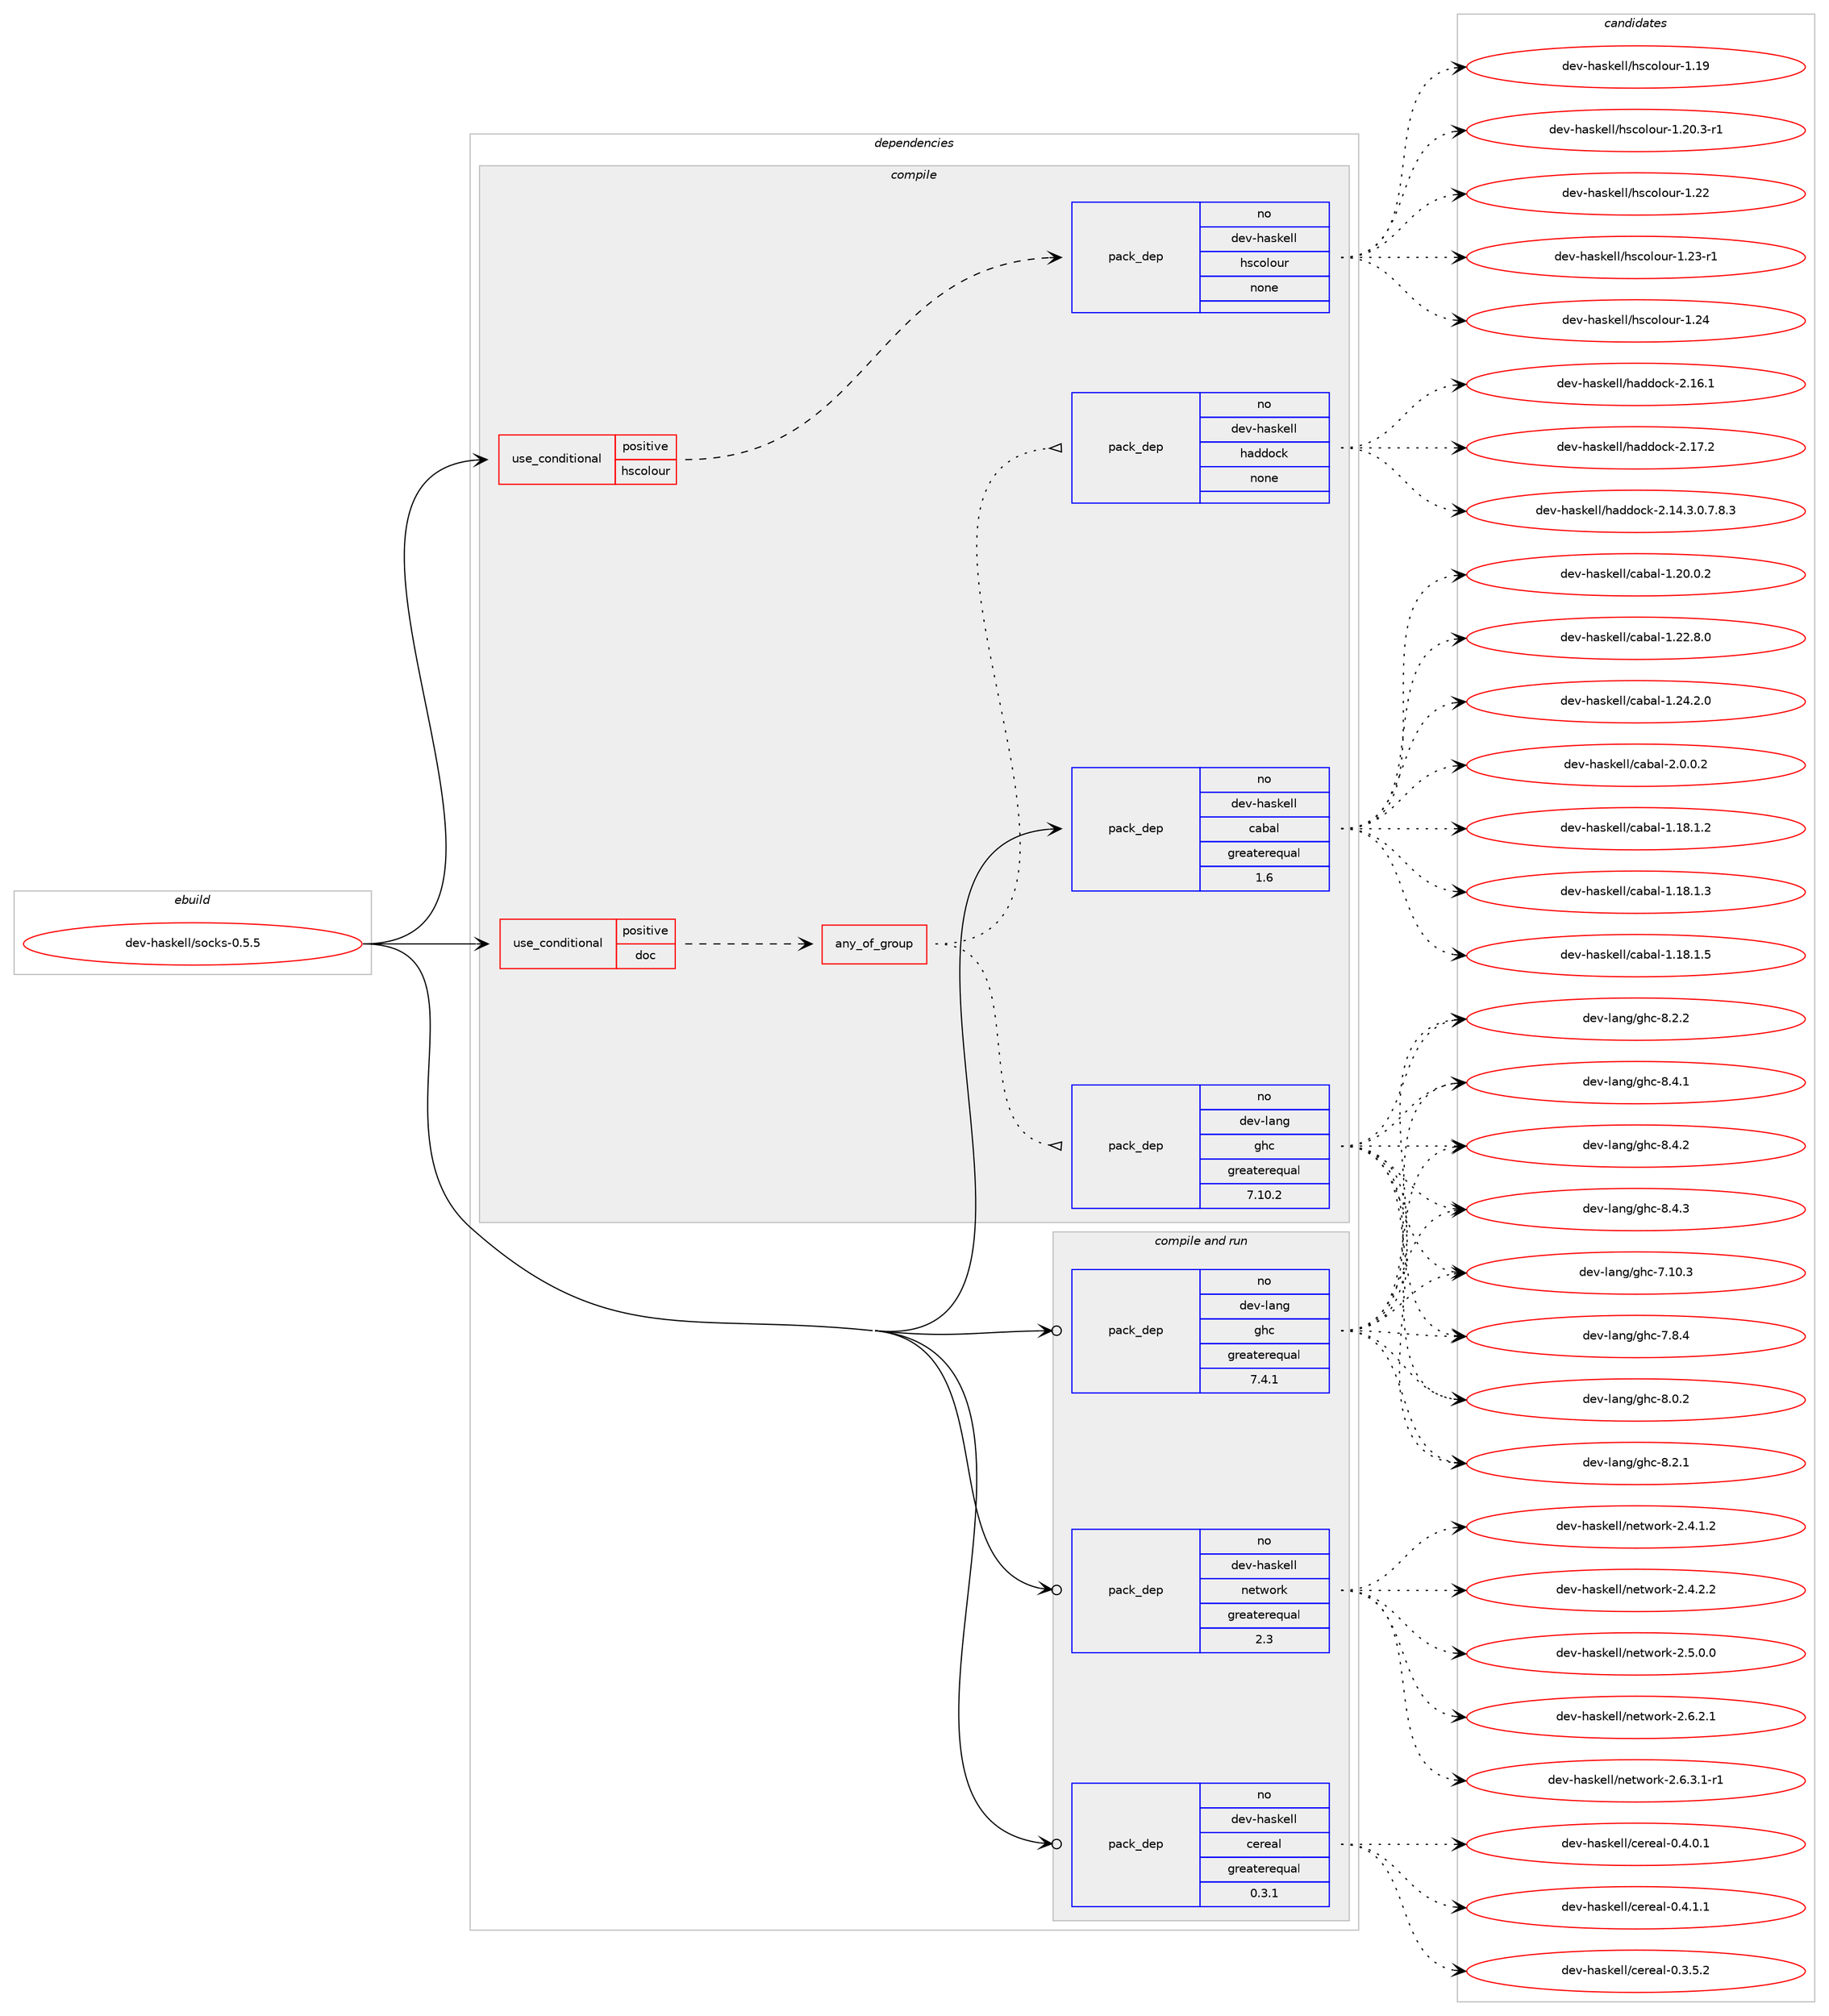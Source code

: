 digraph prolog {

# *************
# Graph options
# *************

newrank=true;
concentrate=true;
compound=true;
graph [rankdir=LR,fontname=Helvetica,fontsize=10,ranksep=1.5];#, ranksep=2.5, nodesep=0.2];
edge  [arrowhead=vee];
node  [fontname=Helvetica,fontsize=10];

# **********
# The ebuild
# **********

subgraph cluster_leftcol {
color=gray;
rank=same;
label=<<i>ebuild</i>>;
id [label="dev-haskell/socks-0.5.5", color=red, width=4, href="../dev-haskell/socks-0.5.5.svg"];
}

# ****************
# The dependencies
# ****************

subgraph cluster_midcol {
color=gray;
label=<<i>dependencies</i>>;
subgraph cluster_compile {
fillcolor="#eeeeee";
style=filled;
label=<<i>compile</i>>;
subgraph cond361457 {
dependency1344128 [label=<<TABLE BORDER="0" CELLBORDER="1" CELLSPACING="0" CELLPADDING="4"><TR><TD ROWSPAN="3" CELLPADDING="10">use_conditional</TD></TR><TR><TD>positive</TD></TR><TR><TD>doc</TD></TR></TABLE>>, shape=none, color=red];
subgraph any21542 {
dependency1344129 [label=<<TABLE BORDER="0" CELLBORDER="1" CELLSPACING="0" CELLPADDING="4"><TR><TD CELLPADDING="10">any_of_group</TD></TR></TABLE>>, shape=none, color=red];subgraph pack960577 {
dependency1344130 [label=<<TABLE BORDER="0" CELLBORDER="1" CELLSPACING="0" CELLPADDING="4" WIDTH="220"><TR><TD ROWSPAN="6" CELLPADDING="30">pack_dep</TD></TR><TR><TD WIDTH="110">no</TD></TR><TR><TD>dev-haskell</TD></TR><TR><TD>haddock</TD></TR><TR><TD>none</TD></TR><TR><TD></TD></TR></TABLE>>, shape=none, color=blue];
}
dependency1344129:e -> dependency1344130:w [weight=20,style="dotted",arrowhead="oinv"];
subgraph pack960578 {
dependency1344131 [label=<<TABLE BORDER="0" CELLBORDER="1" CELLSPACING="0" CELLPADDING="4" WIDTH="220"><TR><TD ROWSPAN="6" CELLPADDING="30">pack_dep</TD></TR><TR><TD WIDTH="110">no</TD></TR><TR><TD>dev-lang</TD></TR><TR><TD>ghc</TD></TR><TR><TD>greaterequal</TD></TR><TR><TD>7.10.2</TD></TR></TABLE>>, shape=none, color=blue];
}
dependency1344129:e -> dependency1344131:w [weight=20,style="dotted",arrowhead="oinv"];
}
dependency1344128:e -> dependency1344129:w [weight=20,style="dashed",arrowhead="vee"];
}
id:e -> dependency1344128:w [weight=20,style="solid",arrowhead="vee"];
subgraph cond361458 {
dependency1344132 [label=<<TABLE BORDER="0" CELLBORDER="1" CELLSPACING="0" CELLPADDING="4"><TR><TD ROWSPAN="3" CELLPADDING="10">use_conditional</TD></TR><TR><TD>positive</TD></TR><TR><TD>hscolour</TD></TR></TABLE>>, shape=none, color=red];
subgraph pack960579 {
dependency1344133 [label=<<TABLE BORDER="0" CELLBORDER="1" CELLSPACING="0" CELLPADDING="4" WIDTH="220"><TR><TD ROWSPAN="6" CELLPADDING="30">pack_dep</TD></TR><TR><TD WIDTH="110">no</TD></TR><TR><TD>dev-haskell</TD></TR><TR><TD>hscolour</TD></TR><TR><TD>none</TD></TR><TR><TD></TD></TR></TABLE>>, shape=none, color=blue];
}
dependency1344132:e -> dependency1344133:w [weight=20,style="dashed",arrowhead="vee"];
}
id:e -> dependency1344132:w [weight=20,style="solid",arrowhead="vee"];
subgraph pack960580 {
dependency1344134 [label=<<TABLE BORDER="0" CELLBORDER="1" CELLSPACING="0" CELLPADDING="4" WIDTH="220"><TR><TD ROWSPAN="6" CELLPADDING="30">pack_dep</TD></TR><TR><TD WIDTH="110">no</TD></TR><TR><TD>dev-haskell</TD></TR><TR><TD>cabal</TD></TR><TR><TD>greaterequal</TD></TR><TR><TD>1.6</TD></TR></TABLE>>, shape=none, color=blue];
}
id:e -> dependency1344134:w [weight=20,style="solid",arrowhead="vee"];
}
subgraph cluster_compileandrun {
fillcolor="#eeeeee";
style=filled;
label=<<i>compile and run</i>>;
subgraph pack960581 {
dependency1344135 [label=<<TABLE BORDER="0" CELLBORDER="1" CELLSPACING="0" CELLPADDING="4" WIDTH="220"><TR><TD ROWSPAN="6" CELLPADDING="30">pack_dep</TD></TR><TR><TD WIDTH="110">no</TD></TR><TR><TD>dev-haskell</TD></TR><TR><TD>cereal</TD></TR><TR><TD>greaterequal</TD></TR><TR><TD>0.3.1</TD></TR></TABLE>>, shape=none, color=blue];
}
id:e -> dependency1344135:w [weight=20,style="solid",arrowhead="odotvee"];
subgraph pack960582 {
dependency1344136 [label=<<TABLE BORDER="0" CELLBORDER="1" CELLSPACING="0" CELLPADDING="4" WIDTH="220"><TR><TD ROWSPAN="6" CELLPADDING="30">pack_dep</TD></TR><TR><TD WIDTH="110">no</TD></TR><TR><TD>dev-haskell</TD></TR><TR><TD>network</TD></TR><TR><TD>greaterequal</TD></TR><TR><TD>2.3</TD></TR></TABLE>>, shape=none, color=blue];
}
id:e -> dependency1344136:w [weight=20,style="solid",arrowhead="odotvee"];
subgraph pack960583 {
dependency1344137 [label=<<TABLE BORDER="0" CELLBORDER="1" CELLSPACING="0" CELLPADDING="4" WIDTH="220"><TR><TD ROWSPAN="6" CELLPADDING="30">pack_dep</TD></TR><TR><TD WIDTH="110">no</TD></TR><TR><TD>dev-lang</TD></TR><TR><TD>ghc</TD></TR><TR><TD>greaterequal</TD></TR><TR><TD>7.4.1</TD></TR></TABLE>>, shape=none, color=blue];
}
id:e -> dependency1344137:w [weight=20,style="solid",arrowhead="odotvee"];
}
subgraph cluster_run {
fillcolor="#eeeeee";
style=filled;
label=<<i>run</i>>;
}
}

# **************
# The candidates
# **************

subgraph cluster_choices {
rank=same;
color=gray;
label=<<i>candidates</i>>;

subgraph choice960577 {
color=black;
nodesep=1;
choice1001011184510497115107101108108471049710010011199107455046495246514648465546564651 [label="dev-haskell/haddock-2.14.3.0.7.8.3", color=red, width=4,href="../dev-haskell/haddock-2.14.3.0.7.8.3.svg"];
choice100101118451049711510710110810847104971001001119910745504649544649 [label="dev-haskell/haddock-2.16.1", color=red, width=4,href="../dev-haskell/haddock-2.16.1.svg"];
choice100101118451049711510710110810847104971001001119910745504649554650 [label="dev-haskell/haddock-2.17.2", color=red, width=4,href="../dev-haskell/haddock-2.17.2.svg"];
dependency1344130:e -> choice1001011184510497115107101108108471049710010011199107455046495246514648465546564651:w [style=dotted,weight="100"];
dependency1344130:e -> choice100101118451049711510710110810847104971001001119910745504649544649:w [style=dotted,weight="100"];
dependency1344130:e -> choice100101118451049711510710110810847104971001001119910745504649554650:w [style=dotted,weight="100"];
}
subgraph choice960578 {
color=black;
nodesep=1;
choice1001011184510897110103471031049945554649484651 [label="dev-lang/ghc-7.10.3", color=red, width=4,href="../dev-lang/ghc-7.10.3.svg"];
choice10010111845108971101034710310499455546564652 [label="dev-lang/ghc-7.8.4", color=red, width=4,href="../dev-lang/ghc-7.8.4.svg"];
choice10010111845108971101034710310499455646484650 [label="dev-lang/ghc-8.0.2", color=red, width=4,href="../dev-lang/ghc-8.0.2.svg"];
choice10010111845108971101034710310499455646504649 [label="dev-lang/ghc-8.2.1", color=red, width=4,href="../dev-lang/ghc-8.2.1.svg"];
choice10010111845108971101034710310499455646504650 [label="dev-lang/ghc-8.2.2", color=red, width=4,href="../dev-lang/ghc-8.2.2.svg"];
choice10010111845108971101034710310499455646524649 [label="dev-lang/ghc-8.4.1", color=red, width=4,href="../dev-lang/ghc-8.4.1.svg"];
choice10010111845108971101034710310499455646524650 [label="dev-lang/ghc-8.4.2", color=red, width=4,href="../dev-lang/ghc-8.4.2.svg"];
choice10010111845108971101034710310499455646524651 [label="dev-lang/ghc-8.4.3", color=red, width=4,href="../dev-lang/ghc-8.4.3.svg"];
dependency1344131:e -> choice1001011184510897110103471031049945554649484651:w [style=dotted,weight="100"];
dependency1344131:e -> choice10010111845108971101034710310499455546564652:w [style=dotted,weight="100"];
dependency1344131:e -> choice10010111845108971101034710310499455646484650:w [style=dotted,weight="100"];
dependency1344131:e -> choice10010111845108971101034710310499455646504649:w [style=dotted,weight="100"];
dependency1344131:e -> choice10010111845108971101034710310499455646504650:w [style=dotted,weight="100"];
dependency1344131:e -> choice10010111845108971101034710310499455646524649:w [style=dotted,weight="100"];
dependency1344131:e -> choice10010111845108971101034710310499455646524650:w [style=dotted,weight="100"];
dependency1344131:e -> choice10010111845108971101034710310499455646524651:w [style=dotted,weight="100"];
}
subgraph choice960579 {
color=black;
nodesep=1;
choice100101118451049711510710110810847104115991111081111171144549464957 [label="dev-haskell/hscolour-1.19", color=red, width=4,href="../dev-haskell/hscolour-1.19.svg"];
choice10010111845104971151071011081084710411599111108111117114454946504846514511449 [label="dev-haskell/hscolour-1.20.3-r1", color=red, width=4,href="../dev-haskell/hscolour-1.20.3-r1.svg"];
choice100101118451049711510710110810847104115991111081111171144549465050 [label="dev-haskell/hscolour-1.22", color=red, width=4,href="../dev-haskell/hscolour-1.22.svg"];
choice1001011184510497115107101108108471041159911110811111711445494650514511449 [label="dev-haskell/hscolour-1.23-r1", color=red, width=4,href="../dev-haskell/hscolour-1.23-r1.svg"];
choice100101118451049711510710110810847104115991111081111171144549465052 [label="dev-haskell/hscolour-1.24", color=red, width=4,href="../dev-haskell/hscolour-1.24.svg"];
dependency1344133:e -> choice100101118451049711510710110810847104115991111081111171144549464957:w [style=dotted,weight="100"];
dependency1344133:e -> choice10010111845104971151071011081084710411599111108111117114454946504846514511449:w [style=dotted,weight="100"];
dependency1344133:e -> choice100101118451049711510710110810847104115991111081111171144549465050:w [style=dotted,weight="100"];
dependency1344133:e -> choice1001011184510497115107101108108471041159911110811111711445494650514511449:w [style=dotted,weight="100"];
dependency1344133:e -> choice100101118451049711510710110810847104115991111081111171144549465052:w [style=dotted,weight="100"];
}
subgraph choice960580 {
color=black;
nodesep=1;
choice10010111845104971151071011081084799979897108454946495646494650 [label="dev-haskell/cabal-1.18.1.2", color=red, width=4,href="../dev-haskell/cabal-1.18.1.2.svg"];
choice10010111845104971151071011081084799979897108454946495646494651 [label="dev-haskell/cabal-1.18.1.3", color=red, width=4,href="../dev-haskell/cabal-1.18.1.3.svg"];
choice10010111845104971151071011081084799979897108454946495646494653 [label="dev-haskell/cabal-1.18.1.5", color=red, width=4,href="../dev-haskell/cabal-1.18.1.5.svg"];
choice10010111845104971151071011081084799979897108454946504846484650 [label="dev-haskell/cabal-1.20.0.2", color=red, width=4,href="../dev-haskell/cabal-1.20.0.2.svg"];
choice10010111845104971151071011081084799979897108454946505046564648 [label="dev-haskell/cabal-1.22.8.0", color=red, width=4,href="../dev-haskell/cabal-1.22.8.0.svg"];
choice10010111845104971151071011081084799979897108454946505246504648 [label="dev-haskell/cabal-1.24.2.0", color=red, width=4,href="../dev-haskell/cabal-1.24.2.0.svg"];
choice100101118451049711510710110810847999798971084550464846484650 [label="dev-haskell/cabal-2.0.0.2", color=red, width=4,href="../dev-haskell/cabal-2.0.0.2.svg"];
dependency1344134:e -> choice10010111845104971151071011081084799979897108454946495646494650:w [style=dotted,weight="100"];
dependency1344134:e -> choice10010111845104971151071011081084799979897108454946495646494651:w [style=dotted,weight="100"];
dependency1344134:e -> choice10010111845104971151071011081084799979897108454946495646494653:w [style=dotted,weight="100"];
dependency1344134:e -> choice10010111845104971151071011081084799979897108454946504846484650:w [style=dotted,weight="100"];
dependency1344134:e -> choice10010111845104971151071011081084799979897108454946505046564648:w [style=dotted,weight="100"];
dependency1344134:e -> choice10010111845104971151071011081084799979897108454946505246504648:w [style=dotted,weight="100"];
dependency1344134:e -> choice100101118451049711510710110810847999798971084550464846484650:w [style=dotted,weight="100"];
}
subgraph choice960581 {
color=black;
nodesep=1;
choice10010111845104971151071011081084799101114101971084548465146534650 [label="dev-haskell/cereal-0.3.5.2", color=red, width=4,href="../dev-haskell/cereal-0.3.5.2.svg"];
choice10010111845104971151071011081084799101114101971084548465246484649 [label="dev-haskell/cereal-0.4.0.1", color=red, width=4,href="../dev-haskell/cereal-0.4.0.1.svg"];
choice10010111845104971151071011081084799101114101971084548465246494649 [label="dev-haskell/cereal-0.4.1.1", color=red, width=4,href="../dev-haskell/cereal-0.4.1.1.svg"];
dependency1344135:e -> choice10010111845104971151071011081084799101114101971084548465146534650:w [style=dotted,weight="100"];
dependency1344135:e -> choice10010111845104971151071011081084799101114101971084548465246484649:w [style=dotted,weight="100"];
dependency1344135:e -> choice10010111845104971151071011081084799101114101971084548465246494649:w [style=dotted,weight="100"];
}
subgraph choice960582 {
color=black;
nodesep=1;
choice1001011184510497115107101108108471101011161191111141074550465246494650 [label="dev-haskell/network-2.4.1.2", color=red, width=4,href="../dev-haskell/network-2.4.1.2.svg"];
choice1001011184510497115107101108108471101011161191111141074550465246504650 [label="dev-haskell/network-2.4.2.2", color=red, width=4,href="../dev-haskell/network-2.4.2.2.svg"];
choice1001011184510497115107101108108471101011161191111141074550465346484648 [label="dev-haskell/network-2.5.0.0", color=red, width=4,href="../dev-haskell/network-2.5.0.0.svg"];
choice1001011184510497115107101108108471101011161191111141074550465446504649 [label="dev-haskell/network-2.6.2.1", color=red, width=4,href="../dev-haskell/network-2.6.2.1.svg"];
choice10010111845104971151071011081084711010111611911111410745504654465146494511449 [label="dev-haskell/network-2.6.3.1-r1", color=red, width=4,href="../dev-haskell/network-2.6.3.1-r1.svg"];
dependency1344136:e -> choice1001011184510497115107101108108471101011161191111141074550465246494650:w [style=dotted,weight="100"];
dependency1344136:e -> choice1001011184510497115107101108108471101011161191111141074550465246504650:w [style=dotted,weight="100"];
dependency1344136:e -> choice1001011184510497115107101108108471101011161191111141074550465346484648:w [style=dotted,weight="100"];
dependency1344136:e -> choice1001011184510497115107101108108471101011161191111141074550465446504649:w [style=dotted,weight="100"];
dependency1344136:e -> choice10010111845104971151071011081084711010111611911111410745504654465146494511449:w [style=dotted,weight="100"];
}
subgraph choice960583 {
color=black;
nodesep=1;
choice1001011184510897110103471031049945554649484651 [label="dev-lang/ghc-7.10.3", color=red, width=4,href="../dev-lang/ghc-7.10.3.svg"];
choice10010111845108971101034710310499455546564652 [label="dev-lang/ghc-7.8.4", color=red, width=4,href="../dev-lang/ghc-7.8.4.svg"];
choice10010111845108971101034710310499455646484650 [label="dev-lang/ghc-8.0.2", color=red, width=4,href="../dev-lang/ghc-8.0.2.svg"];
choice10010111845108971101034710310499455646504649 [label="dev-lang/ghc-8.2.1", color=red, width=4,href="../dev-lang/ghc-8.2.1.svg"];
choice10010111845108971101034710310499455646504650 [label="dev-lang/ghc-8.2.2", color=red, width=4,href="../dev-lang/ghc-8.2.2.svg"];
choice10010111845108971101034710310499455646524649 [label="dev-lang/ghc-8.4.1", color=red, width=4,href="../dev-lang/ghc-8.4.1.svg"];
choice10010111845108971101034710310499455646524650 [label="dev-lang/ghc-8.4.2", color=red, width=4,href="../dev-lang/ghc-8.4.2.svg"];
choice10010111845108971101034710310499455646524651 [label="dev-lang/ghc-8.4.3", color=red, width=4,href="../dev-lang/ghc-8.4.3.svg"];
dependency1344137:e -> choice1001011184510897110103471031049945554649484651:w [style=dotted,weight="100"];
dependency1344137:e -> choice10010111845108971101034710310499455546564652:w [style=dotted,weight="100"];
dependency1344137:e -> choice10010111845108971101034710310499455646484650:w [style=dotted,weight="100"];
dependency1344137:e -> choice10010111845108971101034710310499455646504649:w [style=dotted,weight="100"];
dependency1344137:e -> choice10010111845108971101034710310499455646504650:w [style=dotted,weight="100"];
dependency1344137:e -> choice10010111845108971101034710310499455646524649:w [style=dotted,weight="100"];
dependency1344137:e -> choice10010111845108971101034710310499455646524650:w [style=dotted,weight="100"];
dependency1344137:e -> choice10010111845108971101034710310499455646524651:w [style=dotted,weight="100"];
}
}

}
